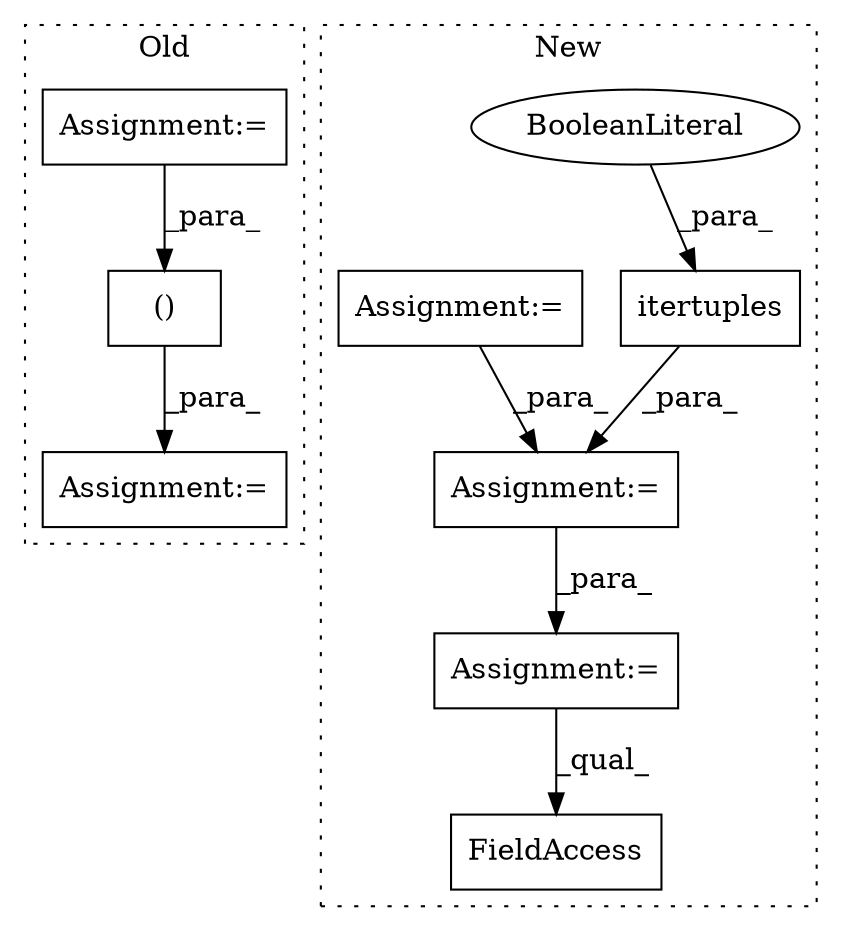 digraph G {
subgraph cluster0 {
1 [label="()" a="106" s="3229" l="17" shape="box"];
4 [label="Assignment:=" a="7" s="3406" l="14" shape="box"];
7 [label="Assignment:=" a="7" s="3323" l="59" shape="box"];
label = "Old";
style="dotted";
}
subgraph cluster1 {
2 [label="itertuples" a="32" s="3409,3425" l="11,1" shape="box"];
3 [label="BooleanLiteral" a="9" s="3420" l="5" shape="ellipse"];
5 [label="Assignment:=" a="7" s="3588" l="1" shape="box"];
6 [label="Assignment:=" a="7" s="3441" l="1" shape="box"];
8 [label="FieldAccess" a="22" s="3628" l="17" shape="box"];
9 [label="Assignment:=" a="7" s="3540" l="1" shape="box"];
label = "New";
style="dotted";
}
1 -> 4 [label="_para_"];
2 -> 9 [label="_para_"];
3 -> 2 [label="_para_"];
5 -> 8 [label="_qual_"];
6 -> 9 [label="_para_"];
7 -> 1 [label="_para_"];
9 -> 5 [label="_para_"];
}